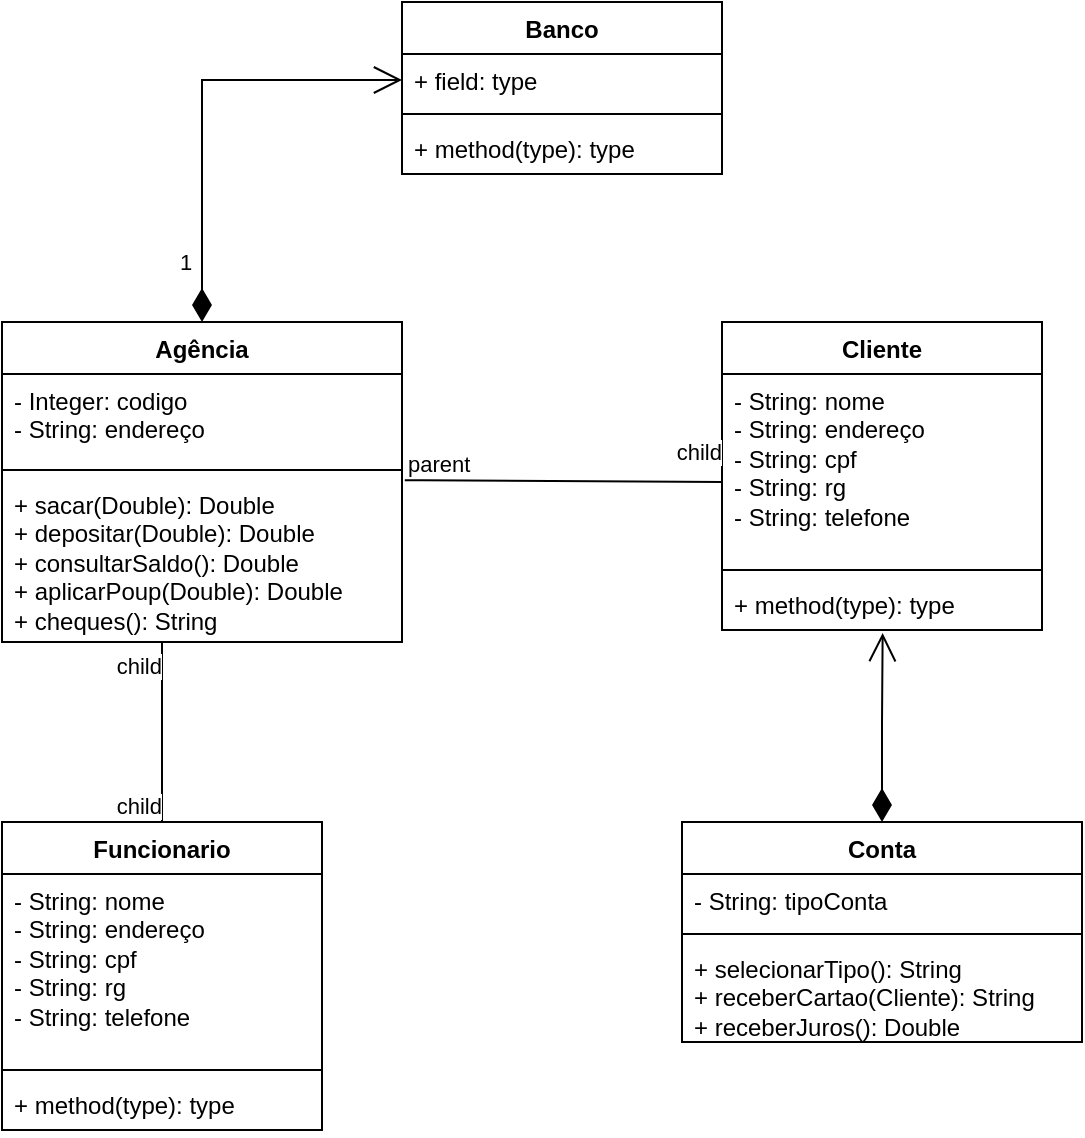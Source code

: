 <mxfile version="24.2.5" type="device">
  <diagram name="Page-1" id="e7e014a7-5840-1c2e-5031-d8a46d1fe8dd">
    <mxGraphModel dx="651" dy="826" grid="1" gridSize="10" guides="1" tooltips="1" connect="1" arrows="1" fold="1" page="1" pageScale="1" pageWidth="1169" pageHeight="826" background="none" math="0" shadow="0">
      <root>
        <mxCell id="0" />
        <mxCell id="1" parent="0" />
        <mxCell id="lC90-eze_NjfGvDs3d9d-41" value="Banco" style="swimlane;fontStyle=1;align=center;verticalAlign=top;childLayout=stackLayout;horizontal=1;startSize=26;horizontalStack=0;resizeParent=1;resizeParentMax=0;resizeLast=0;collapsible=1;marginBottom=0;whiteSpace=wrap;html=1;" vertex="1" parent="1">
          <mxGeometry x="360" y="120" width="160" height="86" as="geometry" />
        </mxCell>
        <mxCell id="lC90-eze_NjfGvDs3d9d-42" value="+ field: type" style="text;strokeColor=none;fillColor=none;align=left;verticalAlign=top;spacingLeft=4;spacingRight=4;overflow=hidden;rotatable=0;points=[[0,0.5],[1,0.5]];portConstraint=eastwest;whiteSpace=wrap;html=1;" vertex="1" parent="lC90-eze_NjfGvDs3d9d-41">
          <mxGeometry y="26" width="160" height="26" as="geometry" />
        </mxCell>
        <mxCell id="lC90-eze_NjfGvDs3d9d-43" value="" style="line;strokeWidth=1;fillColor=none;align=left;verticalAlign=middle;spacingTop=-1;spacingLeft=3;spacingRight=3;rotatable=0;labelPosition=right;points=[];portConstraint=eastwest;strokeColor=inherit;" vertex="1" parent="lC90-eze_NjfGvDs3d9d-41">
          <mxGeometry y="52" width="160" height="8" as="geometry" />
        </mxCell>
        <mxCell id="lC90-eze_NjfGvDs3d9d-44" value="+ method(type): type" style="text;strokeColor=none;fillColor=none;align=left;verticalAlign=top;spacingLeft=4;spacingRight=4;overflow=hidden;rotatable=0;points=[[0,0.5],[1,0.5]];portConstraint=eastwest;whiteSpace=wrap;html=1;" vertex="1" parent="lC90-eze_NjfGvDs3d9d-41">
          <mxGeometry y="60" width="160" height="26" as="geometry" />
        </mxCell>
        <mxCell id="lC90-eze_NjfGvDs3d9d-45" value="Agência" style="swimlane;fontStyle=1;align=center;verticalAlign=top;childLayout=stackLayout;horizontal=1;startSize=26;horizontalStack=0;resizeParent=1;resizeParentMax=0;resizeLast=0;collapsible=1;marginBottom=0;whiteSpace=wrap;html=1;" vertex="1" parent="1">
          <mxGeometry x="160" y="280" width="200" height="160" as="geometry" />
        </mxCell>
        <mxCell id="lC90-eze_NjfGvDs3d9d-46" value="- Integer: codigo&lt;div&gt;- String: endereço&lt;/div&gt;" style="text;strokeColor=none;fillColor=none;align=left;verticalAlign=top;spacingLeft=4;spacingRight=4;overflow=hidden;rotatable=0;points=[[0,0.5],[1,0.5]];portConstraint=eastwest;whiteSpace=wrap;html=1;" vertex="1" parent="lC90-eze_NjfGvDs3d9d-45">
          <mxGeometry y="26" width="200" height="44" as="geometry" />
        </mxCell>
        <mxCell id="lC90-eze_NjfGvDs3d9d-47" value="" style="line;strokeWidth=1;fillColor=none;align=left;verticalAlign=middle;spacingTop=-1;spacingLeft=3;spacingRight=3;rotatable=0;labelPosition=right;points=[];portConstraint=eastwest;strokeColor=inherit;" vertex="1" parent="lC90-eze_NjfGvDs3d9d-45">
          <mxGeometry y="70" width="200" height="8" as="geometry" />
        </mxCell>
        <mxCell id="lC90-eze_NjfGvDs3d9d-48" value="+ sacar(Double): Double&lt;div&gt;+ depositar(Double): Double&lt;/div&gt;&lt;div&gt;+ consultarSaldo(): Double&lt;/div&gt;&lt;div&gt;+ aplicarPoup(Double): Double&lt;/div&gt;&lt;div&gt;+ cheques(): String&lt;/div&gt;" style="text;strokeColor=none;fillColor=none;align=left;verticalAlign=top;spacingLeft=4;spacingRight=4;overflow=hidden;rotatable=0;points=[[0,0.5],[1,0.5]];portConstraint=eastwest;whiteSpace=wrap;html=1;" vertex="1" parent="lC90-eze_NjfGvDs3d9d-45">
          <mxGeometry y="78" width="200" height="82" as="geometry" />
        </mxCell>
        <mxCell id="lC90-eze_NjfGvDs3d9d-49" value="Cliente" style="swimlane;fontStyle=1;align=center;verticalAlign=top;childLayout=stackLayout;horizontal=1;startSize=26;horizontalStack=0;resizeParent=1;resizeParentMax=0;resizeLast=0;collapsible=1;marginBottom=0;whiteSpace=wrap;html=1;" vertex="1" parent="1">
          <mxGeometry x="520" y="280" width="160" height="154" as="geometry" />
        </mxCell>
        <mxCell id="lC90-eze_NjfGvDs3d9d-50" value="- String: nome&lt;div&gt;- String: endereço&lt;/div&gt;&lt;div&gt;- String: cpf&lt;/div&gt;&lt;div&gt;- String: rg&lt;/div&gt;&lt;div&gt;- String: telefone&lt;/div&gt;" style="text;strokeColor=none;fillColor=none;align=left;verticalAlign=top;spacingLeft=4;spacingRight=4;overflow=hidden;rotatable=0;points=[[0,0.5],[1,0.5]];portConstraint=eastwest;whiteSpace=wrap;html=1;" vertex="1" parent="lC90-eze_NjfGvDs3d9d-49">
          <mxGeometry y="26" width="160" height="94" as="geometry" />
        </mxCell>
        <mxCell id="lC90-eze_NjfGvDs3d9d-51" value="" style="line;strokeWidth=1;fillColor=none;align=left;verticalAlign=middle;spacingTop=-1;spacingLeft=3;spacingRight=3;rotatable=0;labelPosition=right;points=[];portConstraint=eastwest;strokeColor=inherit;" vertex="1" parent="lC90-eze_NjfGvDs3d9d-49">
          <mxGeometry y="120" width="160" height="8" as="geometry" />
        </mxCell>
        <mxCell id="lC90-eze_NjfGvDs3d9d-52" value="+ method(type): type" style="text;strokeColor=none;fillColor=none;align=left;verticalAlign=top;spacingLeft=4;spacingRight=4;overflow=hidden;rotatable=0;points=[[0,0.5],[1,0.5]];portConstraint=eastwest;whiteSpace=wrap;html=1;" vertex="1" parent="lC90-eze_NjfGvDs3d9d-49">
          <mxGeometry y="128" width="160" height="26" as="geometry" />
        </mxCell>
        <mxCell id="lC90-eze_NjfGvDs3d9d-53" value="Funcionario" style="swimlane;fontStyle=1;align=center;verticalAlign=top;childLayout=stackLayout;horizontal=1;startSize=26;horizontalStack=0;resizeParent=1;resizeParentMax=0;resizeLast=0;collapsible=1;marginBottom=0;whiteSpace=wrap;html=1;" vertex="1" parent="1">
          <mxGeometry x="160" y="530" width="160" height="154" as="geometry" />
        </mxCell>
        <mxCell id="lC90-eze_NjfGvDs3d9d-54" value="- String: nome&lt;div&gt;- String: endereço&lt;/div&gt;&lt;div&gt;- String: cpf&lt;/div&gt;&lt;div&gt;- String: rg&lt;/div&gt;&lt;div&gt;- String: telefone&lt;/div&gt;" style="text;strokeColor=none;fillColor=none;align=left;verticalAlign=top;spacingLeft=4;spacingRight=4;overflow=hidden;rotatable=0;points=[[0,0.5],[1,0.5]];portConstraint=eastwest;whiteSpace=wrap;html=1;" vertex="1" parent="lC90-eze_NjfGvDs3d9d-53">
          <mxGeometry y="26" width="160" height="94" as="geometry" />
        </mxCell>
        <mxCell id="lC90-eze_NjfGvDs3d9d-55" value="" style="line;strokeWidth=1;fillColor=none;align=left;verticalAlign=middle;spacingTop=-1;spacingLeft=3;spacingRight=3;rotatable=0;labelPosition=right;points=[];portConstraint=eastwest;strokeColor=inherit;" vertex="1" parent="lC90-eze_NjfGvDs3d9d-53">
          <mxGeometry y="120" width="160" height="8" as="geometry" />
        </mxCell>
        <mxCell id="lC90-eze_NjfGvDs3d9d-56" value="+ method(type): type" style="text;strokeColor=none;fillColor=none;align=left;verticalAlign=top;spacingLeft=4;spacingRight=4;overflow=hidden;rotatable=0;points=[[0,0.5],[1,0.5]];portConstraint=eastwest;whiteSpace=wrap;html=1;" vertex="1" parent="lC90-eze_NjfGvDs3d9d-53">
          <mxGeometry y="128" width="160" height="26" as="geometry" />
        </mxCell>
        <mxCell id="lC90-eze_NjfGvDs3d9d-58" value="Conta" style="swimlane;fontStyle=1;align=center;verticalAlign=top;childLayout=stackLayout;horizontal=1;startSize=26;horizontalStack=0;resizeParent=1;resizeParentMax=0;resizeLast=0;collapsible=1;marginBottom=0;whiteSpace=wrap;html=1;" vertex="1" parent="1">
          <mxGeometry x="500" y="530" width="200" height="110" as="geometry" />
        </mxCell>
        <mxCell id="lC90-eze_NjfGvDs3d9d-59" value="- String: tipoConta" style="text;strokeColor=none;fillColor=none;align=left;verticalAlign=top;spacingLeft=4;spacingRight=4;overflow=hidden;rotatable=0;points=[[0,0.5],[1,0.5]];portConstraint=eastwest;whiteSpace=wrap;html=1;" vertex="1" parent="lC90-eze_NjfGvDs3d9d-58">
          <mxGeometry y="26" width="200" height="26" as="geometry" />
        </mxCell>
        <mxCell id="lC90-eze_NjfGvDs3d9d-60" value="" style="line;strokeWidth=1;fillColor=none;align=left;verticalAlign=middle;spacingTop=-1;spacingLeft=3;spacingRight=3;rotatable=0;labelPosition=right;points=[];portConstraint=eastwest;strokeColor=inherit;" vertex="1" parent="lC90-eze_NjfGvDs3d9d-58">
          <mxGeometry y="52" width="200" height="8" as="geometry" />
        </mxCell>
        <mxCell id="lC90-eze_NjfGvDs3d9d-66" value="&lt;div&gt;+ selecionarTipo(): String&lt;/div&gt;+ receberCartao(Cliente): String&lt;div&gt;+ receberJuros(): Double&lt;/div&gt;" style="text;strokeColor=none;fillColor=none;align=left;verticalAlign=top;spacingLeft=4;spacingRight=4;overflow=hidden;rotatable=0;points=[[0,0.5],[1,0.5]];portConstraint=eastwest;whiteSpace=wrap;html=1;" vertex="1" parent="lC90-eze_NjfGvDs3d9d-58">
          <mxGeometry y="60" width="200" height="50" as="geometry" />
        </mxCell>
        <mxCell id="lC90-eze_NjfGvDs3d9d-62" value="" style="endArrow=open;html=1;endSize=12;startArrow=diamondThin;startSize=14;startFill=1;edgeStyle=orthogonalEdgeStyle;align=left;verticalAlign=bottom;rounded=0;entryX=0.502;entryY=1.06;entryDx=0;entryDy=0;entryPerimeter=0;exitX=0.5;exitY=0;exitDx=0;exitDy=0;" edge="1" parent="1" source="lC90-eze_NjfGvDs3d9d-58" target="lC90-eze_NjfGvDs3d9d-52">
          <mxGeometry x="-1" y="3" relative="1" as="geometry">
            <mxPoint x="430" y="410" as="sourcePoint" />
            <mxPoint x="590" y="410" as="targetPoint" />
            <Array as="points">
              <mxPoint x="600" y="480" />
            </Array>
          </mxGeometry>
        </mxCell>
        <mxCell id="lC90-eze_NjfGvDs3d9d-63" value="" style="endArrow=none;html=1;edgeStyle=orthogonalEdgeStyle;rounded=0;entryX=0;entryY=0.5;entryDx=0;entryDy=0;exitX=1.007;exitY=0.013;exitDx=0;exitDy=0;exitPerimeter=0;" edge="1" parent="1" source="lC90-eze_NjfGvDs3d9d-48" target="lC90-eze_NjfGvDs3d9d-50">
          <mxGeometry relative="1" as="geometry">
            <mxPoint x="460" y="353" as="sourcePoint" />
            <mxPoint x="490" y="610" as="targetPoint" />
            <Array as="points">
              <mxPoint x="370" y="359" />
              <mxPoint x="520" y="360" />
            </Array>
          </mxGeometry>
        </mxCell>
        <mxCell id="lC90-eze_NjfGvDs3d9d-64" value="parent" style="edgeLabel;resizable=0;html=1;align=left;verticalAlign=bottom;" connectable="0" vertex="1" parent="lC90-eze_NjfGvDs3d9d-63">
          <mxGeometry x="-1" relative="1" as="geometry" />
        </mxCell>
        <mxCell id="lC90-eze_NjfGvDs3d9d-65" value="child" style="edgeLabel;resizable=0;html=1;align=right;verticalAlign=bottom;" connectable="0" vertex="1" parent="lC90-eze_NjfGvDs3d9d-63">
          <mxGeometry x="1" relative="1" as="geometry" />
        </mxCell>
        <mxCell id="lC90-eze_NjfGvDs3d9d-67" value="" style="endArrow=none;html=1;edgeStyle=orthogonalEdgeStyle;rounded=0;entryX=0.5;entryY=0;entryDx=0;entryDy=0;exitX=0.4;exitY=1;exitDx=0;exitDy=0;exitPerimeter=0;" edge="1" parent="1" source="lC90-eze_NjfGvDs3d9d-48" target="lC90-eze_NjfGvDs3d9d-53">
          <mxGeometry relative="1" as="geometry">
            <mxPoint x="60" y="500" as="sourcePoint" />
            <mxPoint x="220" y="500" as="targetPoint" />
            <Array as="points">
              <mxPoint x="240" y="490" />
              <mxPoint x="240" y="490" />
            </Array>
          </mxGeometry>
        </mxCell>
        <mxCell id="lC90-eze_NjfGvDs3d9d-69" value="child" style="edgeLabel;resizable=0;html=1;align=right;verticalAlign=bottom;" connectable="0" vertex="1" parent="lC90-eze_NjfGvDs3d9d-67">
          <mxGeometry x="1" relative="1" as="geometry" />
        </mxCell>
        <mxCell id="lC90-eze_NjfGvDs3d9d-70" value="child" style="edgeLabel;resizable=0;html=1;align=right;verticalAlign=bottom;" connectable="0" vertex="1" parent="1">
          <mxGeometry x="240" y="460" as="geometry" />
        </mxCell>
        <mxCell id="lC90-eze_NjfGvDs3d9d-71" value="1" style="endArrow=open;html=1;endSize=12;startArrow=diamondThin;startSize=14;startFill=1;edgeStyle=orthogonalEdgeStyle;align=left;verticalAlign=bottom;rounded=0;entryX=0;entryY=0.5;entryDx=0;entryDy=0;exitX=0.5;exitY=0;exitDx=0;exitDy=0;" edge="1" parent="1" source="lC90-eze_NjfGvDs3d9d-45" target="lC90-eze_NjfGvDs3d9d-42">
          <mxGeometry x="-0.808" y="13" relative="1" as="geometry">
            <mxPoint x="253" y="280" as="sourcePoint" />
            <mxPoint x="320" y="206" as="targetPoint" />
            <mxPoint as="offset" />
          </mxGeometry>
        </mxCell>
      </root>
    </mxGraphModel>
  </diagram>
</mxfile>
